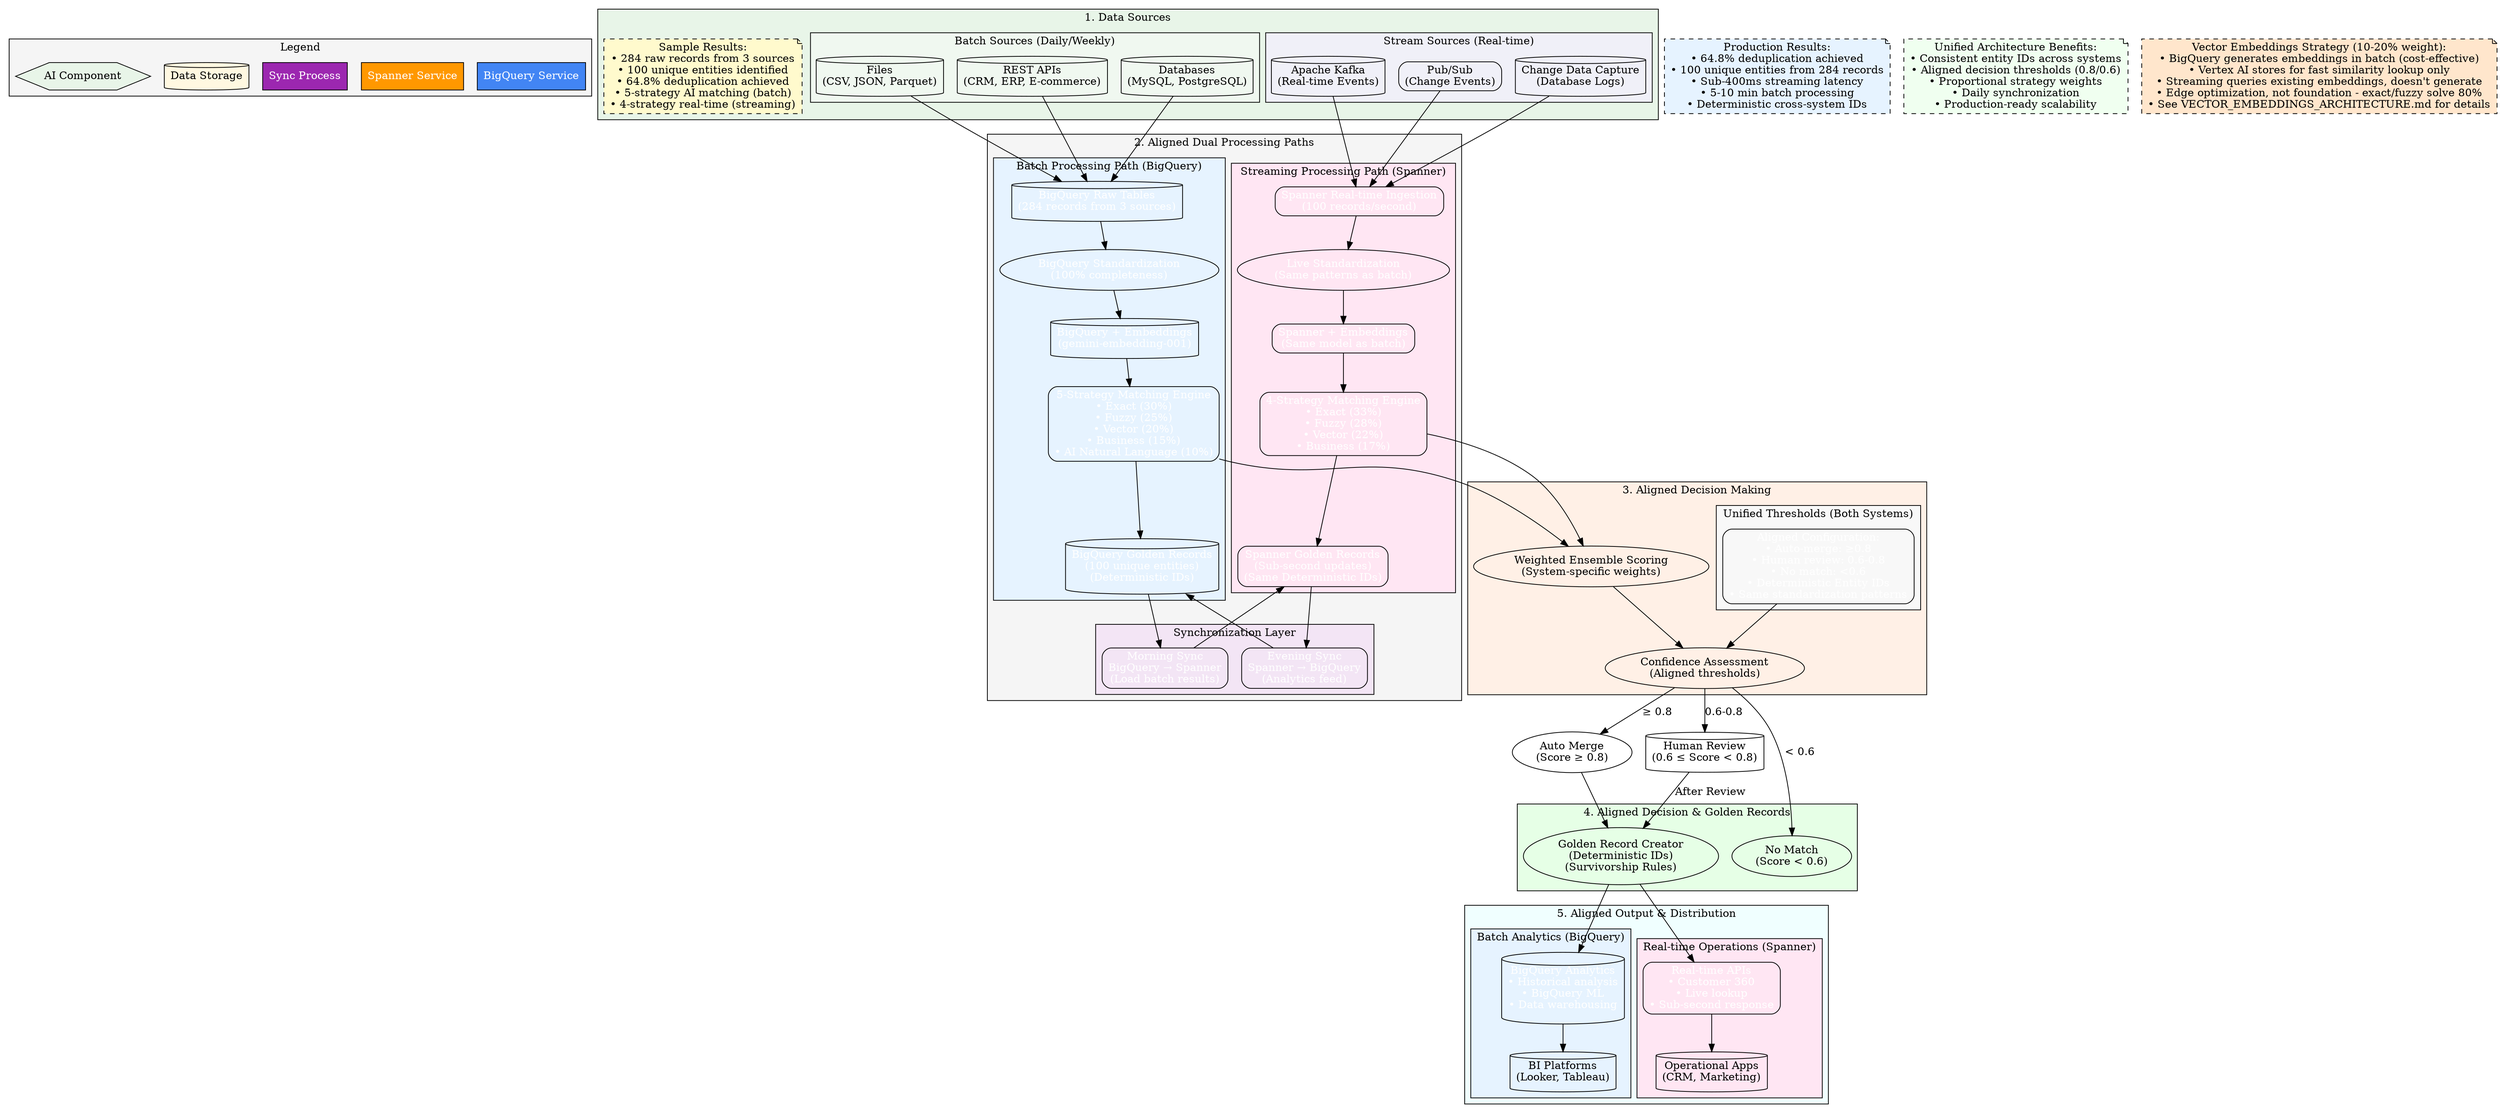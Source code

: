 digraph Unified_MDM_Architecture {
  rankdir=TB;
  node [shape=box, style=rounded];
  compound=true;

  subgraph cluster_legend {
    label = "Legend";
    style=filled;
    fillcolor="#F5F5F5";
    BigQuery_Service [label="BigQuery Service", fillcolor="#4285f4", fontcolor="white", style="filled,solid"];
    Spanner_Service [label="Spanner Service", fillcolor="#ff9800", fontcolor="white", style="filled,solid"];
    Sync_Process [label="Sync Process", fillcolor="#9c27b0", fontcolor="white", style="filled,solid"];
    Data_Storage [label="Data Storage", shape=cylinder, fillcolor="#FFF8E1", style="filled,solid"];
    AI_Component [label="AI Component", shape=hexagon, fillcolor="#E8F5E8", style="filled,solid"];
  }

  subgraph cluster_data_sources {
    label = "1. Data Sources";
    bgcolor="#E8F5E8";

    subgraph cluster_batch_sources {
      label = "Batch Sources (Daily/Weekly)";
      bgcolor="#F0F8F0";
      Files [label="Files\n(CSV, JSON, Parquet)", shape=cylinder, fillcolor="#FFF8E1"];
      APIs [label="REST APIs\n(CRM, ERP, E-commerce)", shape=cylinder, fillcolor="#FFF8E1"];
      Databases [label="Databases\n(MySQL, PostgreSQL)", shape=cylinder, fillcolor="#FFF8E1"];
    }

    subgraph cluster_stream_sources {
      label = "Stream Sources (Real-time)";
      bgcolor="#F0F0F8";
      Kafka [label="Apache Kafka\n(Real-time Events)", shape=cylinder, fillcolor="#FFF8E1"];
      PubSub [label="Pub/Sub\n(Change Events)", fillcolor="#E1F5FE"];
      CDC [label="Change Data Capture\n(Database Logs)", shape=cylinder, fillcolor="#FFF8E1"];
    }

    // Sample entity data with actual results
    Sample_Entity [label="Sample Results:\n• 284 raw records from 3 sources\n• 100 unique entities identified\n• 64.8% deduplication achieved\n• 5-strategy AI matching (batch)\n• 4-strategy real-time (streaming)",
                   shape=note, fillcolor="#FFFACD", style="filled,dashed"];
  }

  subgraph cluster_processing_paths {
    label = "2. Aligned Dual Processing Paths";
    bgcolor="#F5F5F5";

    subgraph cluster_batch_path {
      label = "Batch Processing Path (BigQuery)";
      bgcolor="#E6F3FF";

      // Batch ingestion
      BQ_Raw [label="BigQuery Raw Tables\n(284 records from 3 sources)", shape=cylinder, fillcolor="#4285f4", fontcolor="white"];
      BQ_Standardization [label="BigQuery Standardization\n(100% completeness)", shape=ellipse, fillcolor="#4285f4", fontcolor="white"];
      BQ_Embeddings [label="BigQuery + Embeddings\n(gemini-embedding-001)", shape=cylinder, fillcolor="#4285f4", fontcolor="white"];

      // 5-Strategy Matching
      BQ_5_Strategy [label="5-Strategy Matching Engine\n• Exact (30%)\n• Fuzzy (25%)\n• Vector (20%)\n• Business (15%)\n• AI Natural Language (10%)", fillcolor="#4285f4", fontcolor="white"];

      BQ_Golden [label="BigQuery Golden Records\n(100 unique entities)\n(Deterministic IDs)", shape=cylinder, fillcolor="#4285f4", fontcolor="white"];

      // Flow
      Files -> BQ_Raw;
      APIs -> BQ_Raw;
      Databases -> BQ_Raw;
      BQ_Raw -> BQ_Standardization;
      BQ_Standardization -> BQ_Embeddings;
      BQ_Embeddings -> BQ_5_Strategy;
      BQ_5_Strategy -> BQ_Golden;
    }

    subgraph cluster_stream_path {
      label = "Streaming Processing Path (Spanner)";
      bgcolor="#FFE6F3";

      // Stream ingestion
      SP_Ingest [label="Spanner Real-time Ingestion\n(100 records/second)", fillcolor="#ff9800", fontcolor="white"];
      SP_Standardization [label="Live Standardization\n(Same patterns as batch)", shape=ellipse, fillcolor="#ff9800", fontcolor="white"];
      SP_Embeddings [label="Spanner + Embeddings\n(Same model as batch)", fillcolor="#ff9800", fontcolor="white"];

      // 4-Strategy Matching (proportionally adjusted)
      SP_4_Strategy [label="4-Strategy Matching Engine\n• Exact (33%)\n• Fuzzy (28%)\n• Vector (22%)\n• Business (17%)", fillcolor="#ff9800", fontcolor="white"];

      SP_Golden [label="Spanner Golden Records\n(Sub-second updates)\n(Same Deterministic IDs)", fillcolor="#ff9800", fontcolor="white"];

      // Flow
      Kafka -> SP_Ingest;
      PubSub -> SP_Ingest;
      CDC -> SP_Ingest;
      SP_Ingest -> SP_Standardization;
      SP_Standardization -> SP_Embeddings;
      SP_Embeddings -> SP_4_Strategy;
      SP_4_Strategy -> SP_Golden;
    }

    // Synchronization Layer
    subgraph cluster_sync {
      label = "Synchronization Layer";
      bgcolor="#F3E5F5";

      Morning_Sync [label="Morning Sync\nBigQuery → Spanner\n(Load batch results)", fillcolor="#9c27b0", fontcolor="white"];
      Evening_Sync [label="Evening Sync\nSpanner → BigQuery\n(Analytics feed)", fillcolor="#9c27b0", fontcolor="white"];

      BQ_Golden -> Morning_Sync;
      Morning_Sync -> SP_Golden;
      SP_Golden -> Evening_Sync;
      Evening_Sync -> BQ_Golden;
    }
  }

  subgraph cluster_unified_matching {
    label = "3. Aligned Decision Making";
    bgcolor="#FFF0E6";

    subgraph cluster_thresholds {
      label = "Unified Thresholds (Both Systems)";
      bgcolor="#F8F8F8";

      Threshold_Config [label="Aligned Configuration:\n• Auto-merge: ≥0.8\n• Human review: 0.6-0.8\n• No match: <0.6\n• Deterministic Entity IDs\n• Same standardization patterns", fillcolor="#2196f3", fontcolor="white"];
    }

    Match_Combiner [label="Weighted Ensemble Scoring\n(System-specific weights)", shape=ellipse, fillcolor="#E0F7FA"];
    Confidence_Scoring [label="Confidence Assessment\n(Aligned thresholds)", shape=ellipse, fillcolor="#E0F7FA"];

    // Connections from both paths
    BQ_5_Strategy -> Match_Combiner;
    SP_4_Strategy -> Match_Combiner;

    Match_Combiner -> Confidence_Scoring;
    Threshold_Config -> Confidence_Scoring;
  }

  subgraph cluster_decision_engine {
    label = "4. Aligned Decision & Golden Records";
    bgcolor="#E6FFE6";

    Auto_Merge [label="Auto Merge\n(Score ≥ 0.8)", shape=ellipse, fillcolor="#90EE90"];
    Human_Review [label="Human Review\n(0.6 ≤ Score < 0.8)", shape=cylinder, fillcolor="#FFB6C1"];
    No_Match [label="No Match\n(Score < 0.6)", shape=ellipse, fillcolor="#FFB6C1"];

    Golden_Record_Creator [label="Golden Record Creator\n(Deterministic IDs)\n(Survivorship Rules)", shape=ellipse, fillcolor="#E0F7FA"];

    Confidence_Scoring -> Auto_Merge [label="≥ 0.8"];
    Confidence_Scoring -> Human_Review [label="0.6-0.8"];
    Confidence_Scoring -> No_Match [label="< 0.6"];
    Auto_Merge -> Golden_Record_Creator;
    Human_Review -> Golden_Record_Creator [label="After Review"];
  }

  subgraph cluster_output {
    label = "5. Aligned Output & Distribution";
    bgcolor="#F0FFFF";

    subgraph cluster_batch_output {
      label = "Batch Analytics (BigQuery)";
      bgcolor="#E6F3FF";

      BQ_Analytics [label="BigQuery Analytics\n• Historical analysis\n• BigQuery ML\n• Data warehousing", shape=cylinder, fillcolor="#4285f4", fontcolor="white"];
      BI_Platform [label="BI Platforms\n(Looker, Tableau)", shape=cylinder, fillcolor="#E8F5E9"];
    }

    subgraph cluster_stream_output {
      label = "Real-time Operations (Spanner)";
      bgcolor="#FFE6F3";

      SP_APIs [label="Real-time APIs\n• Customer 360\n• Live lookup\n• Sub-second response", fillcolor="#ff9800", fontcolor="white"];
      Operational_Apps [label="Operational Apps\n(CRM, Marketing)", shape=cylinder, fillcolor="#E8F5E9"];
    }

    Golden_Record_Creator -> BQ_Analytics;
    Golden_Record_Creator -> SP_APIs;

    BQ_Analytics -> BI_Platform;
    SP_APIs -> Operational_Apps;
  }

  // Production results
  Production_Results [label="Production Results:\n• 64.8% deduplication achieved\n• 100 unique entities from 284 records\n• Sub-400ms streaming latency\n• 5-10 min batch processing\n• Deterministic cross-system IDs",
            shape=note, fillcolor="#E6F3FF", style="filled,dashed"];

  // Aligned architecture benefits
  Architecture_Benefits [label="Unified Architecture Benefits:\n• Consistent entity IDs across systems\n• Aligned decision thresholds (0.8/0.6)\n• Proportional strategy weights\n• Daily synchronization\n• Production-ready scalability",
                   shape=note, fillcolor="#F0FFF0", style="filled,dashed"];

  // Vector Embeddings Architecture Note
  Vector_Embeddings_Note [label="Vector Embeddings Strategy (10-20% weight):\n• BigQuery generates embeddings in batch (cost-effective)\n• Vertex AI stores for fast similarity lookup only\n• Streaming queries existing embeddings, doesn't generate\n• Edge optimization, not foundation - exact/fuzzy solve 80%\n• See VECTOR_EMBEDDINGS_ARCHITECTURE.md for details",
                         shape=note, fillcolor="#FFE6CC", style="filled,dashed"];

  // Layout hints (removed conflicting rank constraints for nodes in clusters)
  {rank=same; Auto_Merge; Human_Review}
}
